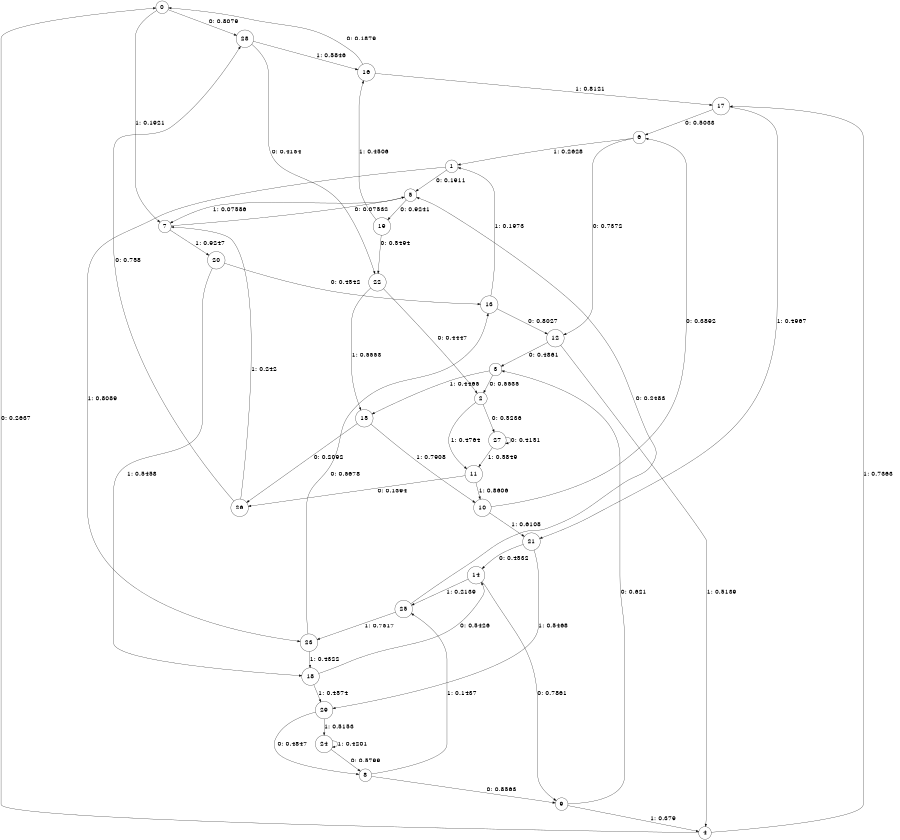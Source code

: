 digraph "ch24randomL5" {
size = "6,8.5";
ratio = "fill";
node [shape = circle];
node [fontsize = 24];
edge [fontsize = 24];
0 -> 28 [label = "0: 0.8079   "];
0 -> 7 [label = "1: 0.1921   "];
1 -> 5 [label = "0: 0.1911   "];
1 -> 23 [label = "1: 0.8089   "];
2 -> 27 [label = "0: 0.5236   "];
2 -> 11 [label = "1: 0.4764   "];
3 -> 2 [label = "0: 0.5535   "];
3 -> 15 [label = "1: 0.4465   "];
4 -> 0 [label = "0: 0.2637   "];
4 -> 17 [label = "1: 0.7363   "];
5 -> 19 [label = "0: 0.9241   "];
5 -> 7 [label = "1: 0.07586  "];
6 -> 12 [label = "0: 0.7372   "];
6 -> 1 [label = "1: 0.2628   "];
7 -> 5 [label = "0: 0.07532  "];
7 -> 20 [label = "1: 0.9247   "];
8 -> 9 [label = "0: 0.8563   "];
8 -> 25 [label = "1: 0.1437   "];
9 -> 3 [label = "0: 0.621    "];
9 -> 4 [label = "1: 0.379    "];
10 -> 6 [label = "0: 0.3892   "];
10 -> 21 [label = "1: 0.6108   "];
11 -> 26 [label = "0: 0.1394   "];
11 -> 10 [label = "1: 0.8606   "];
12 -> 3 [label = "0: 0.4861   "];
12 -> 4 [label = "1: 0.5139   "];
13 -> 12 [label = "0: 0.8027   "];
13 -> 1 [label = "1: 0.1973   "];
14 -> 9 [label = "0: 0.7861   "];
14 -> 25 [label = "1: 0.2139   "];
15 -> 26 [label = "0: 0.2092   "];
15 -> 10 [label = "1: 0.7908   "];
16 -> 0 [label = "0: 0.1879   "];
16 -> 17 [label = "1: 0.8121   "];
17 -> 6 [label = "0: 0.5033   "];
17 -> 21 [label = "1: 0.4967   "];
18 -> 14 [label = "0: 0.5426   "];
18 -> 29 [label = "1: 0.4574   "];
19 -> 22 [label = "0: 0.5494   "];
19 -> 16 [label = "1: 0.4506   "];
20 -> 13 [label = "0: 0.4542   "];
20 -> 18 [label = "1: 0.5458   "];
21 -> 14 [label = "0: 0.4532   "];
21 -> 29 [label = "1: 0.5468   "];
22 -> 2 [label = "0: 0.4447   "];
22 -> 15 [label = "1: 0.5553   "];
23 -> 13 [label = "0: 0.5678   "];
23 -> 18 [label = "1: 0.4322   "];
24 -> 8 [label = "0: 0.5799   "];
24 -> 24 [label = "1: 0.4201   "];
25 -> 5 [label = "0: 0.2483   "];
25 -> 23 [label = "1: 0.7517   "];
26 -> 28 [label = "0: 0.758    "];
26 -> 7 [label = "1: 0.242    "];
27 -> 27 [label = "0: 0.4151   "];
27 -> 11 [label = "1: 0.5849   "];
28 -> 22 [label = "0: 0.4154   "];
28 -> 16 [label = "1: 0.5846   "];
29 -> 8 [label = "0: 0.4847   "];
29 -> 24 [label = "1: 0.5153   "];
}